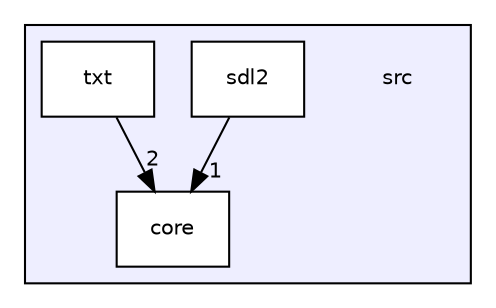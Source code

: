 digraph "src" {
  compound=true
  node [ fontsize="10", fontname="Helvetica"];
  edge [ labelfontsize="10", labelfontname="Helvetica"];
  subgraph clusterdir_68267d1309a1af8e8297ef4c3efbcdba {
    graph [ bgcolor="#eeeeff", pencolor="black", label="" URL="dir_68267d1309a1af8e8297ef4c3efbcdba.html"];
    dir_68267d1309a1af8e8297ef4c3efbcdba [shape=plaintext label="src"];
  dir_aebb8dcc11953d78e620bbef0b9e2183 [shape=box label="core" fillcolor="white" style="filled" URL="dir_aebb8dcc11953d78e620bbef0b9e2183.html"];
  dir_8d1e9cce9dcfda87c581b5abec6517a4 [shape=box label="sdl2" fillcolor="white" style="filled" URL="dir_8d1e9cce9dcfda87c581b5abec6517a4.html"];
  dir_74d70b51b5aa2eb3cb5baf13d2756485 [shape=box label="txt" fillcolor="white" style="filled" URL="dir_74d70b51b5aa2eb3cb5baf13d2756485.html"];
  }
  dir_74d70b51b5aa2eb3cb5baf13d2756485->dir_aebb8dcc11953d78e620bbef0b9e2183 [headlabel="2", labeldistance=1.5 headhref="dir_000003_000001.html"];
  dir_8d1e9cce9dcfda87c581b5abec6517a4->dir_aebb8dcc11953d78e620bbef0b9e2183 [headlabel="1", labeldistance=1.5 headhref="dir_000002_000001.html"];
}

